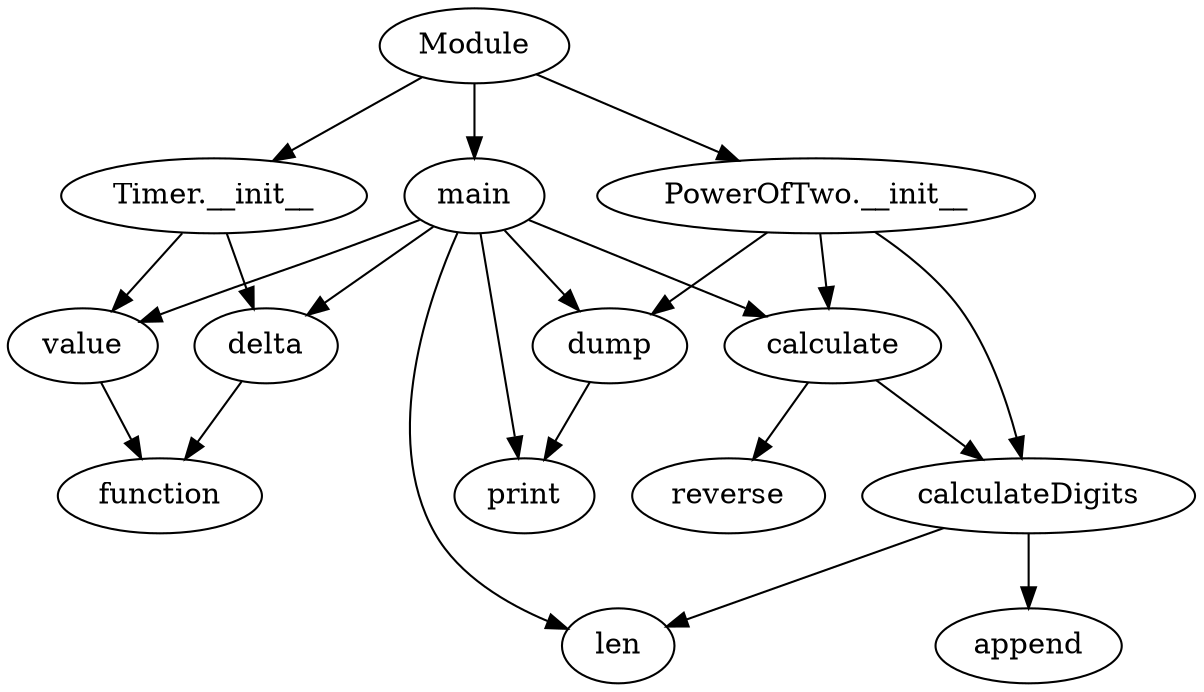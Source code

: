 strict digraph  {
value;
function;
delta;
calculateDigits;
len;
append;
calculate;
reverse;
dump;
print;
main;
Module;
"Timer.__init__";
"PowerOfTwo.__init__";
value -> function;
delta -> function;
calculateDigits -> len;
calculateDigits -> append;
calculate -> calculateDigits;
calculate -> reverse;
dump -> print;
main -> value;
main -> calculate;
main -> print;
main -> len;
main -> delta;
main -> dump;
Module -> "Timer.__init__";
Module -> "PowerOfTwo.__init__";
Module -> main;
"Timer.__init__" -> value;
"Timer.__init__" -> delta;
"PowerOfTwo.__init__" -> calculateDigits;
"PowerOfTwo.__init__" -> calculate;
"PowerOfTwo.__init__" -> dump;
}

